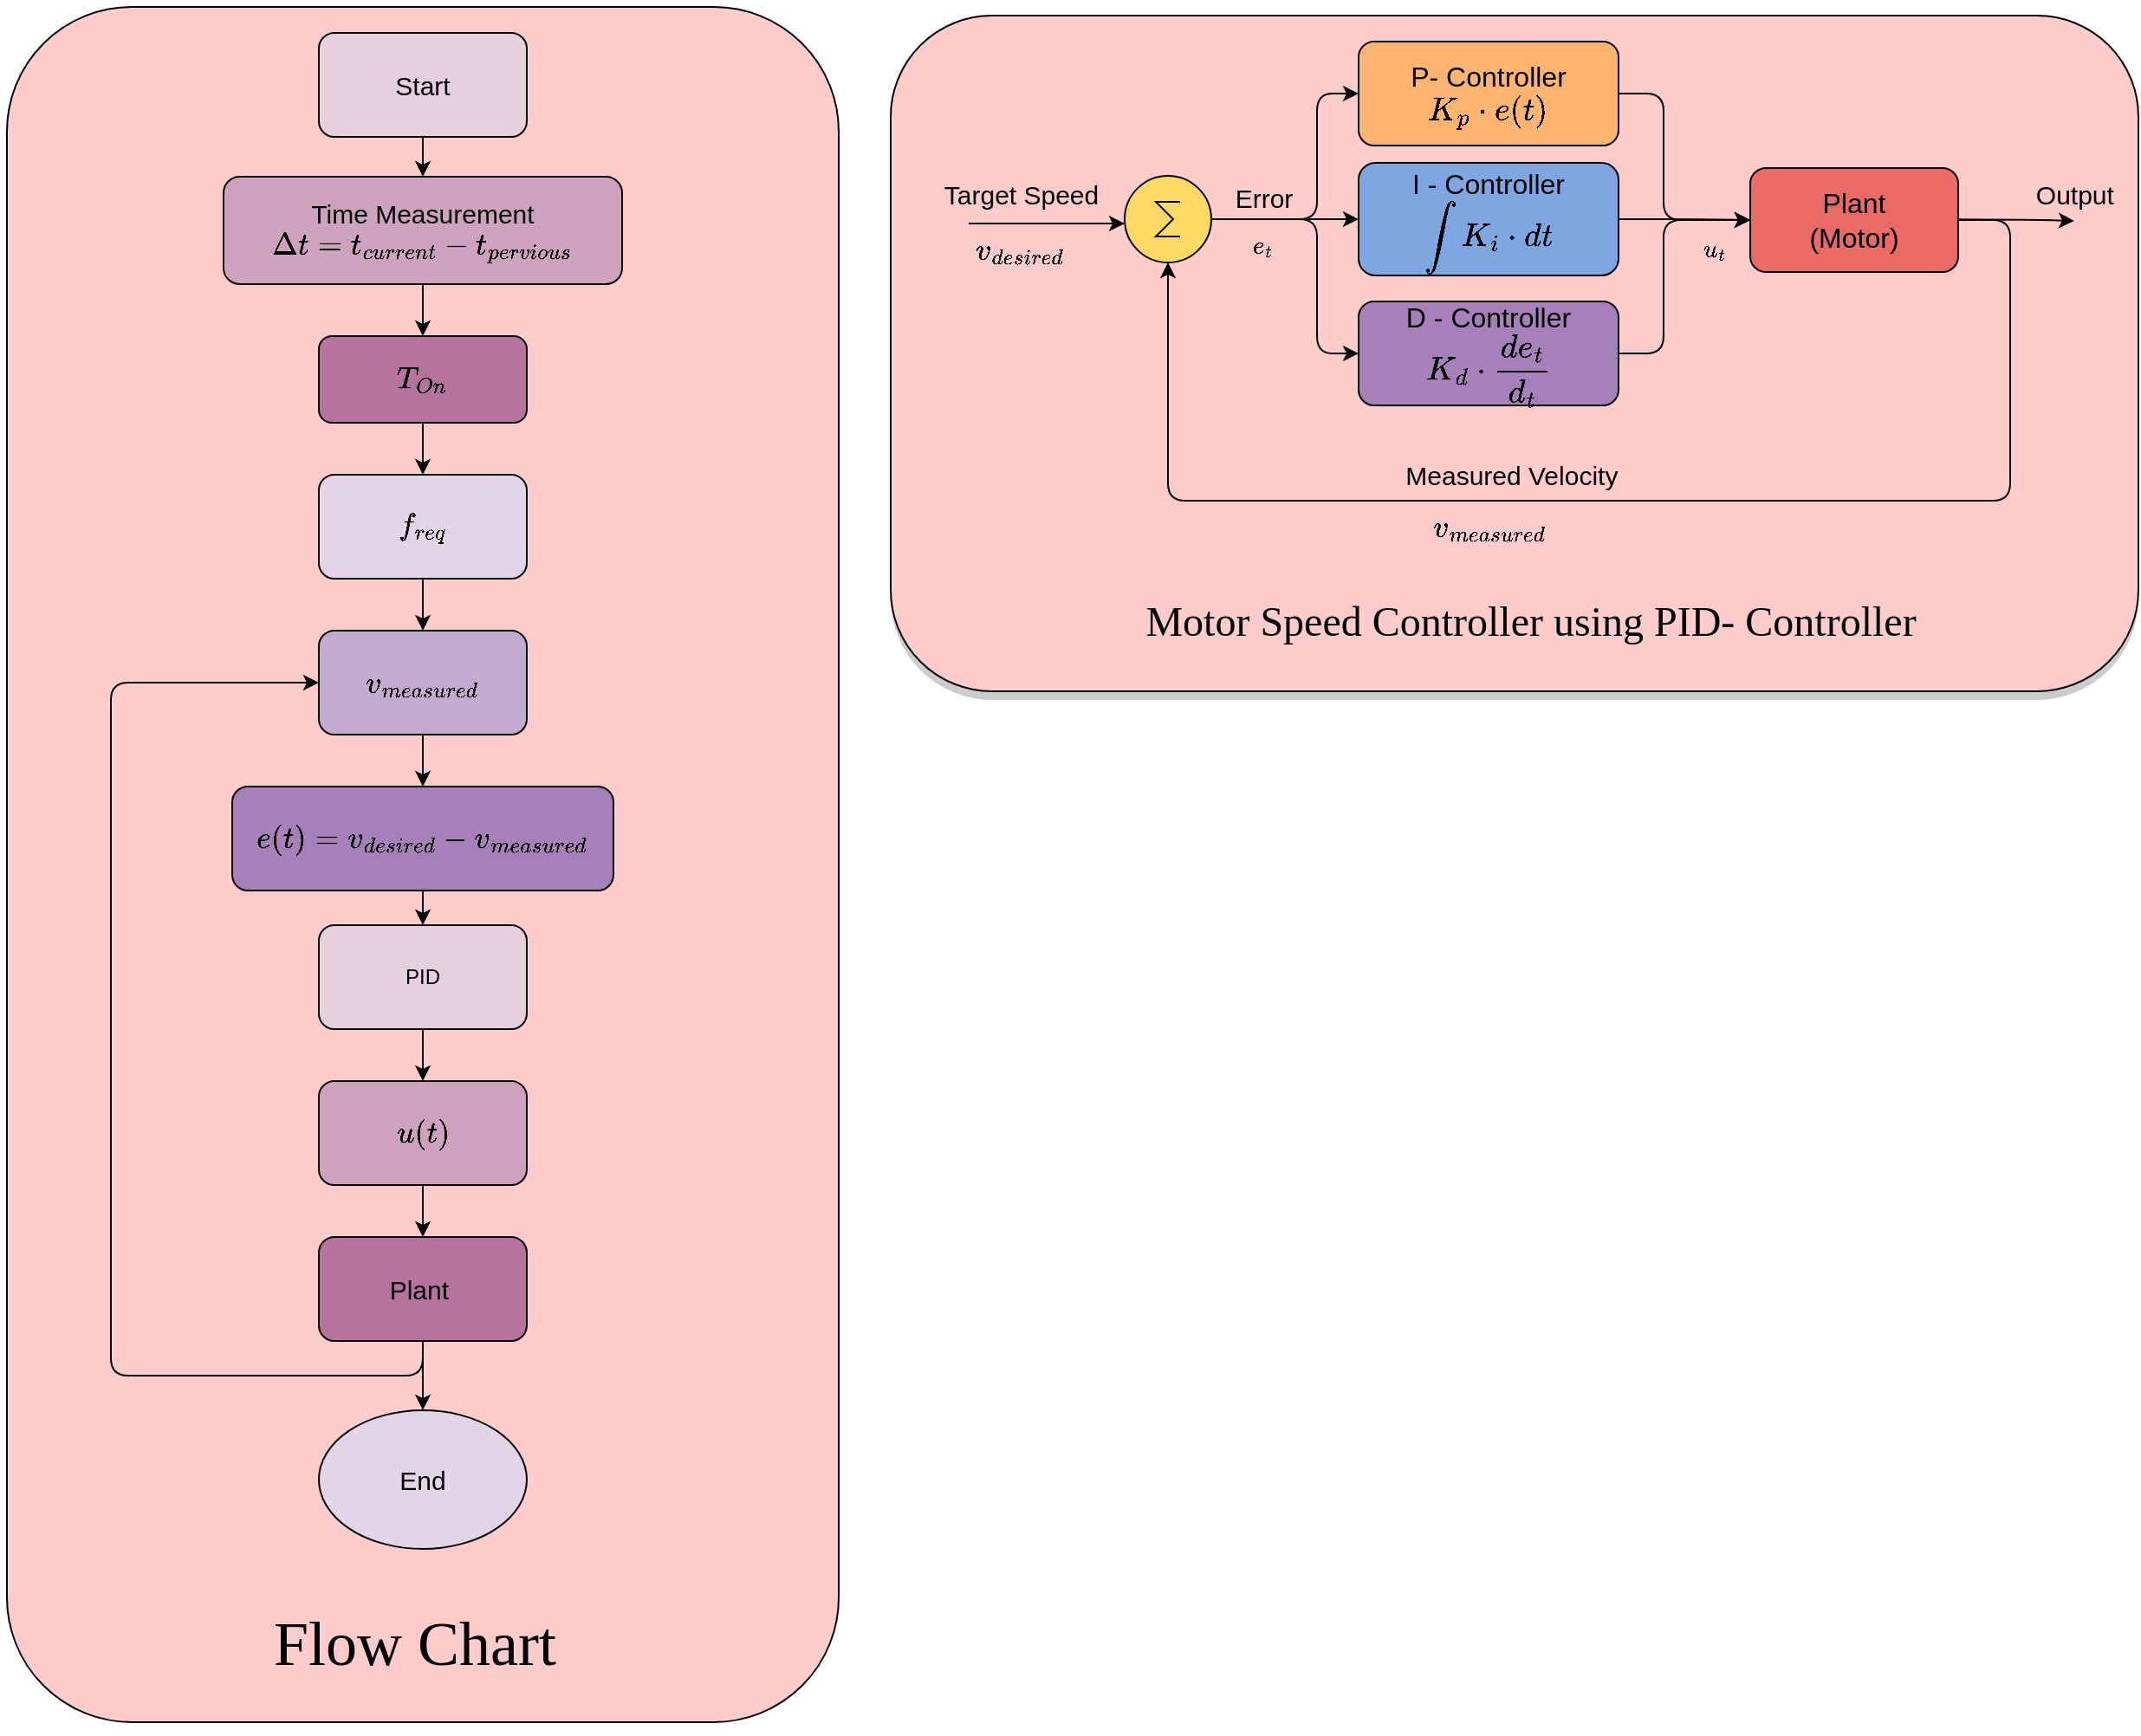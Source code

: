 <mxfile version="21.3.0" type="device">
  <diagram name="Page-1" id="c1PPlRh59tjP9jA4HEjI">
    <mxGraphModel dx="3046" dy="3623" grid="1" gridSize="10" guides="1" tooltips="1" connect="1" arrows="1" fold="1" page="1" pageScale="1" pageWidth="1169" pageHeight="827" math="1" shadow="0">
      <root>
        <mxCell id="0" />
        <mxCell id="1" parent="0" />
        <mxCell id="py1Z9iVonoro-M1jEbM9-35" value="" style="group;rounded=1;fillColor=#CCCCCC;shadow=0;" parent="1" vertex="1" connectable="0">
          <mxGeometry x="1060" y="-1150" width="720" height="390" as="geometry" />
        </mxCell>
        <mxCell id="py1Z9iVonoro-M1jEbM9-34" value="" style="rounded=1;whiteSpace=wrap;html=1;fillColor=#FFCCCC;" parent="py1Z9iVonoro-M1jEbM9-35" vertex="1">
          <mxGeometry y="-5" width="720" height="390" as="geometry" />
        </mxCell>
        <mxCell id="py1Z9iVonoro-M1jEbM9-42" style="edgeStyle=orthogonalEdgeStyle;rounded=1;orthogonalLoop=1;jettySize=auto;html=1;exitX=1;exitY=0.5;exitDx=0;exitDy=0;" parent="py1Z9iVonoro-M1jEbM9-35" source="py1Z9iVonoro-M1jEbM9-1" target="py1Z9iVonoro-M1jEbM9-7" edge="1">
          <mxGeometry relative="1" as="geometry">
            <Array as="points">
              <mxPoint x="446" y="40" />
              <mxPoint x="446" y="113" />
            </Array>
          </mxGeometry>
        </mxCell>
        <mxCell id="py1Z9iVonoro-M1jEbM9-1" value="&lt;font size=&quot;3&quot;&gt;P- Controller&lt;br&gt;`K_p cdot e(t)`&lt;br&gt;&lt;/font&gt;" style="rounded=1;whiteSpace=wrap;html=1;fillColor=#FFB570;" parent="py1Z9iVonoro-M1jEbM9-35" vertex="1">
          <mxGeometry x="270" y="10" width="150" height="60" as="geometry" />
        </mxCell>
        <mxCell id="py1Z9iVonoro-M1jEbM9-7" value="&lt;font size=&quot;3&quot;&gt;Plant&lt;br&gt;(Motor)&lt;br&gt;&lt;/font&gt;" style="rounded=1;whiteSpace=wrap;html=1;fillColor=#EA6B66;" parent="py1Z9iVonoro-M1jEbM9-35" vertex="1">
          <mxGeometry x="496" y="83" width="120" height="60" as="geometry" />
        </mxCell>
        <mxCell id="py1Z9iVonoro-M1jEbM9-44" style="edgeStyle=orthogonalEdgeStyle;rounded=1;orthogonalLoop=1;jettySize=auto;html=1;exitX=1;exitY=0.5;exitDx=0;exitDy=0;exitPerimeter=0;" parent="py1Z9iVonoro-M1jEbM9-35" source="py1Z9iVonoro-M1jEbM9-8" target="py1Z9iVonoro-M1jEbM9-17" edge="1">
          <mxGeometry relative="1" as="geometry" />
        </mxCell>
        <mxCell id="py1Z9iVonoro-M1jEbM9-45" style="edgeStyle=orthogonalEdgeStyle;rounded=1;orthogonalLoop=1;jettySize=auto;html=1;exitX=1;exitY=0.5;exitDx=0;exitDy=0;exitPerimeter=0;entryX=0;entryY=0.5;entryDx=0;entryDy=0;" parent="py1Z9iVonoro-M1jEbM9-35" source="py1Z9iVonoro-M1jEbM9-8" target="py1Z9iVonoro-M1jEbM9-1" edge="1">
          <mxGeometry relative="1" as="geometry">
            <Array as="points">
              <mxPoint x="246" y="113" />
              <mxPoint x="246" y="40" />
            </Array>
          </mxGeometry>
        </mxCell>
        <mxCell id="py1Z9iVonoro-M1jEbM9-46" style="edgeStyle=orthogonalEdgeStyle;rounded=1;orthogonalLoop=1;jettySize=auto;html=1;exitX=1;exitY=0.5;exitDx=0;exitDy=0;exitPerimeter=0;entryX=0;entryY=0.5;entryDx=0;entryDy=0;" parent="py1Z9iVonoro-M1jEbM9-35" source="py1Z9iVonoro-M1jEbM9-8" target="py1Z9iVonoro-M1jEbM9-18" edge="1">
          <mxGeometry relative="1" as="geometry">
            <Array as="points">
              <mxPoint x="246" y="113" />
              <mxPoint x="246" y="190" />
            </Array>
          </mxGeometry>
        </mxCell>
        <mxCell id="py1Z9iVonoro-M1jEbM9-8" value="" style="verticalLabelPosition=bottom;shadow=0;dashed=0;align=center;html=1;verticalAlign=top;shape=mxgraph.electrical.abstract.sum;fillColor=#FFD966;rounded=1;" parent="py1Z9iVonoro-M1jEbM9-35" vertex="1">
          <mxGeometry x="135" y="87.5" width="50" height="50" as="geometry" />
        </mxCell>
        <mxCell id="py1Z9iVonoro-M1jEbM9-25" style="edgeStyle=orthogonalEdgeStyle;rounded=1;orthogonalLoop=1;jettySize=auto;html=1;exitX=1;exitY=0.5;exitDx=0;exitDy=0;entryX=0.5;entryY=1;entryDx=0;entryDy=0;entryPerimeter=0;" parent="py1Z9iVonoro-M1jEbM9-35" source="py1Z9iVonoro-M1jEbM9-7" target="py1Z9iVonoro-M1jEbM9-8" edge="1">
          <mxGeometry relative="1" as="geometry">
            <Array as="points">
              <mxPoint x="646" y="113" />
              <mxPoint x="646" y="275" />
              <mxPoint x="160" y="275" />
            </Array>
          </mxGeometry>
        </mxCell>
        <mxCell id="py1Z9iVonoro-M1jEbM9-40" style="edgeStyle=orthogonalEdgeStyle;rounded=1;orthogonalLoop=1;jettySize=auto;html=1;exitX=1;exitY=0.5;exitDx=0;exitDy=0;entryX=0;entryY=0.5;entryDx=0;entryDy=0;" parent="py1Z9iVonoro-M1jEbM9-35" source="py1Z9iVonoro-M1jEbM9-17" target="py1Z9iVonoro-M1jEbM9-7" edge="1">
          <mxGeometry relative="1" as="geometry" />
        </mxCell>
        <mxCell id="py1Z9iVonoro-M1jEbM9-17" value="&lt;font size=&quot;3&quot;&gt;I - Controller&lt;br&gt;`int K_i cdot dt`&lt;br&gt;&lt;/font&gt;" style="rounded=1;whiteSpace=wrap;html=1;fillColor=#7EA6E0;" parent="py1Z9iVonoro-M1jEbM9-35" vertex="1">
          <mxGeometry x="270" y="80" width="150" height="65" as="geometry" />
        </mxCell>
        <mxCell id="py1Z9iVonoro-M1jEbM9-43" style="edgeStyle=orthogonalEdgeStyle;rounded=1;orthogonalLoop=1;jettySize=auto;html=1;exitX=1;exitY=0.5;exitDx=0;exitDy=0;entryX=0;entryY=0.5;entryDx=0;entryDy=0;" parent="py1Z9iVonoro-M1jEbM9-35" source="py1Z9iVonoro-M1jEbM9-18" target="py1Z9iVonoro-M1jEbM9-7" edge="1">
          <mxGeometry relative="1" as="geometry">
            <Array as="points">
              <mxPoint x="446" y="190" />
              <mxPoint x="446" y="113" />
            </Array>
          </mxGeometry>
        </mxCell>
        <mxCell id="py1Z9iVonoro-M1jEbM9-18" value="&lt;font size=&quot;3&quot;&gt;D - Controller&lt;br&gt;`K_d cdot frac{de_t}{d_t}`&lt;br&gt;&lt;/font&gt;" style="rounded=1;whiteSpace=wrap;html=1;fillColor=#A680B8;" parent="py1Z9iVonoro-M1jEbM9-35" vertex="1">
          <mxGeometry x="270" y="160" width="150" height="60" as="geometry" />
        </mxCell>
        <mxCell id="py1Z9iVonoro-M1jEbM9-26" value="&lt;font style=&quot;font-size: 15px;&quot;&gt;Measured Velocity&amp;nbsp;&lt;/font&gt;" style="text;html=1;align=center;verticalAlign=middle;resizable=0;points=[];autosize=1;strokeColor=none;fillColor=none;rounded=1;" parent="py1Z9iVonoro-M1jEbM9-35" vertex="1">
          <mxGeometry x="285" y="245" width="150" height="30" as="geometry" />
        </mxCell>
        <mxCell id="py1Z9iVonoro-M1jEbM9-27" value="&lt;font style=&quot;font-size: 15px;&quot;&gt;Error&lt;/font&gt;" style="text;html=1;align=center;verticalAlign=middle;resizable=0;points=[];autosize=1;strokeColor=none;fillColor=none;rounded=1;" parent="py1Z9iVonoro-M1jEbM9-35" vertex="1">
          <mxGeometry x="185" y="85" width="60" height="30" as="geometry" />
        </mxCell>
        <mxCell id="py1Z9iVonoro-M1jEbM9-28" value="" style="endArrow=classic;html=1;rounded=1;" parent="py1Z9iVonoro-M1jEbM9-35" edge="1">
          <mxGeometry width="50" height="50" relative="1" as="geometry">
            <mxPoint x="45" y="115" as="sourcePoint" />
            <mxPoint x="135" y="115" as="targetPoint" />
          </mxGeometry>
        </mxCell>
        <mxCell id="py1Z9iVonoro-M1jEbM9-29" value="&lt;font style=&quot;font-size: 15px;&quot;&gt;Target Speed&lt;/font&gt;" style="text;html=1;align=center;verticalAlign=middle;resizable=0;points=[];autosize=1;strokeColor=none;fillColor=none;rounded=1;" parent="py1Z9iVonoro-M1jEbM9-35" vertex="1">
          <mxGeometry x="20" y="83" width="110" height="30" as="geometry" />
        </mxCell>
        <mxCell id="py1Z9iVonoro-M1jEbM9-30" value="" style="endArrow=classic;html=1;rounded=1;exitX=1.014;exitY=0.511;exitDx=0;exitDy=0;exitPerimeter=0;" parent="py1Z9iVonoro-M1jEbM9-35" edge="1">
          <mxGeometry width="50" height="50" relative="1" as="geometry">
            <mxPoint x="615.68" y="112.66" as="sourcePoint" />
            <mxPoint x="683" y="113.5" as="targetPoint" />
            <Array as="points">
              <mxPoint x="664" y="113" />
            </Array>
          </mxGeometry>
        </mxCell>
        <mxCell id="py1Z9iVonoro-M1jEbM9-31" value="&lt;font style=&quot;font-size: 15px;&quot;&gt;Output&amp;nbsp;&lt;/font&gt;" style="text;html=1;align=center;verticalAlign=middle;resizable=0;points=[];autosize=1;strokeColor=none;fillColor=none;rounded=1;" parent="py1Z9iVonoro-M1jEbM9-35" vertex="1">
          <mxGeometry x="650" y="83" width="70" height="30" as="geometry" />
        </mxCell>
        <mxCell id="py1Z9iVonoro-M1jEbM9-32" value="&lt;font face=&quot;Times New Roman&quot; style=&quot;font-size: 24px;&quot;&gt;Motor Speed Controller using PID- Controller&amp;nbsp;&amp;nbsp;&lt;/font&gt;" style="text;html=1;align=center;verticalAlign=middle;resizable=0;points=[];autosize=1;strokeColor=none;fillColor=none;rounded=1;" parent="py1Z9iVonoro-M1jEbM9-35" vertex="1">
          <mxGeometry x="135" y="325" width="480" height="40" as="geometry" />
        </mxCell>
        <mxCell id="py1Z9iVonoro-M1jEbM9-36" value="&lt;font style=&quot;font-size: 15px;&quot;&gt;`v_(desired)`&lt;/font&gt;" style="text;html=1;strokeColor=none;fillColor=none;align=center;verticalAlign=middle;whiteSpace=wrap;rounded=0;" parent="py1Z9iVonoro-M1jEbM9-35" vertex="1">
          <mxGeometry x="45" y="115" width="60" height="30" as="geometry" />
        </mxCell>
        <mxCell id="py1Z9iVonoro-M1jEbM9-37" value="&lt;font style=&quot;font-size: 15px;&quot;&gt;`v_(measured)`&lt;/font&gt;" style="text;html=1;strokeColor=none;fillColor=none;align=center;verticalAlign=middle;whiteSpace=wrap;rounded=0;" parent="py1Z9iVonoro-M1jEbM9-35" vertex="1">
          <mxGeometry x="316" y="275" width="60" height="30" as="geometry" />
        </mxCell>
        <mxCell id="py1Z9iVonoro-M1jEbM9-47" value="`e_t`" style="text;html=1;strokeColor=none;fillColor=none;align=center;verticalAlign=middle;whiteSpace=wrap;rounded=0;" parent="py1Z9iVonoro-M1jEbM9-35" vertex="1">
          <mxGeometry x="185" y="113" width="60" height="30" as="geometry" />
        </mxCell>
        <mxCell id="py1Z9iVonoro-M1jEbM9-48" value="`u_t`" style="text;html=1;strokeColor=none;fillColor=none;align=center;verticalAlign=middle;whiteSpace=wrap;rounded=0;" parent="py1Z9iVonoro-M1jEbM9-35" vertex="1">
          <mxGeometry x="446" y="115" width="60" height="30" as="geometry" />
        </mxCell>
        <mxCell id="py1Z9iVonoro-M1jEbM9-78" value="" style="group;shadow=1;" parent="1" vertex="1" connectable="0">
          <mxGeometry x="550" y="-1160" width="480" height="990" as="geometry" />
        </mxCell>
        <mxCell id="py1Z9iVonoro-M1jEbM9-74" value="" style="rounded=1;whiteSpace=wrap;html=1;fillColor=#FFCCCC;" parent="py1Z9iVonoro-M1jEbM9-78" vertex="1">
          <mxGeometry width="480" height="990" as="geometry" />
        </mxCell>
        <mxCell id="py1Z9iVonoro-M1jEbM9-52" value="&lt;font style=&quot;font-size: 15px;&quot;&gt;Start&lt;/font&gt;" style="rounded=1;whiteSpace=wrap;html=1;fillColor=#E6D0DE;" parent="py1Z9iVonoro-M1jEbM9-78" vertex="1">
          <mxGeometry x="180" y="15" width="120" height="60" as="geometry" />
        </mxCell>
        <mxCell id="py1Z9iVonoro-M1jEbM9-53" value="&lt;font style=&quot;font-size: 15px;&quot;&gt;Time&amp;nbsp;Measurement&lt;br&gt;`Deltat = t_(current) - t_(pervious)`&lt;/font&gt;" style="rounded=1;whiteSpace=wrap;html=1;fillColor=#CDA2BE;" parent="py1Z9iVonoro-M1jEbM9-78" vertex="1">
          <mxGeometry x="125" y="98" width="230" height="62" as="geometry" />
        </mxCell>
        <mxCell id="py1Z9iVonoro-M1jEbM9-59" style="edgeStyle=orthogonalEdgeStyle;rounded=1;orthogonalLoop=1;jettySize=auto;html=1;exitX=0.5;exitY=1;exitDx=0;exitDy=0;entryX=0.5;entryY=0;entryDx=0;entryDy=0;" parent="py1Z9iVonoro-M1jEbM9-78" source="py1Z9iVonoro-M1jEbM9-52" target="py1Z9iVonoro-M1jEbM9-53" edge="1">
          <mxGeometry relative="1" as="geometry" />
        </mxCell>
        <mxCell id="py1Z9iVonoro-M1jEbM9-56" value="&lt;font style=&quot;font-size: 15px;&quot;&gt;`T_(On)`&lt;/font&gt;" style="rounded=1;whiteSpace=wrap;html=1;fillColor=#B5739D;" parent="py1Z9iVonoro-M1jEbM9-78" vertex="1">
          <mxGeometry x="180" y="190" width="120" height="50" as="geometry" />
        </mxCell>
        <mxCell id="py1Z9iVonoro-M1jEbM9-60" style="edgeStyle=orthogonalEdgeStyle;rounded=1;orthogonalLoop=1;jettySize=auto;html=1;exitX=0.5;exitY=1;exitDx=0;exitDy=0;entryX=0.5;entryY=0;entryDx=0;entryDy=0;" parent="py1Z9iVonoro-M1jEbM9-78" source="py1Z9iVonoro-M1jEbM9-53" target="py1Z9iVonoro-M1jEbM9-56" edge="1">
          <mxGeometry relative="1" as="geometry" />
        </mxCell>
        <mxCell id="py1Z9iVonoro-M1jEbM9-57" value="&lt;font style=&quot;font-size: 15px;&quot;&gt;`f_(req)`&lt;/font&gt;" style="rounded=1;whiteSpace=wrap;html=1;fillColor=#E1D5E7;" parent="py1Z9iVonoro-M1jEbM9-78" vertex="1">
          <mxGeometry x="180" y="270" width="120" height="60" as="geometry" />
        </mxCell>
        <mxCell id="py1Z9iVonoro-M1jEbM9-61" value="" style="edgeStyle=orthogonalEdgeStyle;rounded=1;orthogonalLoop=1;jettySize=auto;html=1;" parent="py1Z9iVonoro-M1jEbM9-78" source="py1Z9iVonoro-M1jEbM9-56" target="py1Z9iVonoro-M1jEbM9-57" edge="1">
          <mxGeometry relative="1" as="geometry" />
        </mxCell>
        <mxCell id="py1Z9iVonoro-M1jEbM9-58" value="&lt;font style=&quot;font-size: 15px;&quot;&gt;`v_(measured)`&lt;/font&gt;" style="whiteSpace=wrap;html=1;rounded=1;fillColor=#C3ABD0;" parent="py1Z9iVonoro-M1jEbM9-78" vertex="1">
          <mxGeometry x="180" y="360" width="120" height="60" as="geometry" />
        </mxCell>
        <mxCell id="py1Z9iVonoro-M1jEbM9-62" value="" style="edgeStyle=orthogonalEdgeStyle;rounded=1;orthogonalLoop=1;jettySize=auto;html=1;" parent="py1Z9iVonoro-M1jEbM9-78" source="py1Z9iVonoro-M1jEbM9-57" target="py1Z9iVonoro-M1jEbM9-58" edge="1">
          <mxGeometry relative="1" as="geometry" />
        </mxCell>
        <mxCell id="py1Z9iVonoro-M1jEbM9-63" value="&lt;font style=&quot;font-size: 15px;&quot;&gt;`e(t)= v_(desired) - v_(measured)`&lt;/font&gt;" style="whiteSpace=wrap;html=1;rounded=1;fillColor=#A680B8;" parent="py1Z9iVonoro-M1jEbM9-78" vertex="1">
          <mxGeometry x="130" y="450" width="220" height="60" as="geometry" />
        </mxCell>
        <mxCell id="py1Z9iVonoro-M1jEbM9-64" value="" style="edgeStyle=orthogonalEdgeStyle;rounded=1;orthogonalLoop=1;jettySize=auto;html=1;" parent="py1Z9iVonoro-M1jEbM9-78" source="py1Z9iVonoro-M1jEbM9-58" target="py1Z9iVonoro-M1jEbM9-63" edge="1">
          <mxGeometry relative="1" as="geometry" />
        </mxCell>
        <mxCell id="py1Z9iVonoro-M1jEbM9-65" value="PID" style="whiteSpace=wrap;html=1;rounded=1;fillColor=#E6D0DE;" parent="py1Z9iVonoro-M1jEbM9-78" vertex="1">
          <mxGeometry x="180" y="530" width="120" height="60" as="geometry" />
        </mxCell>
        <mxCell id="py1Z9iVonoro-M1jEbM9-66" value="" style="edgeStyle=orthogonalEdgeStyle;rounded=1;orthogonalLoop=1;jettySize=auto;html=1;" parent="py1Z9iVonoro-M1jEbM9-78" source="py1Z9iVonoro-M1jEbM9-63" target="py1Z9iVonoro-M1jEbM9-65" edge="1">
          <mxGeometry relative="1" as="geometry" />
        </mxCell>
        <mxCell id="py1Z9iVonoro-M1jEbM9-67" value="&lt;font style=&quot;font-size: 15px;&quot;&gt;`u(t)`&lt;/font&gt;" style="whiteSpace=wrap;html=1;rounded=1;fillColor=#CDA2BE;" parent="py1Z9iVonoro-M1jEbM9-78" vertex="1">
          <mxGeometry x="180" y="620" width="120" height="60" as="geometry" />
        </mxCell>
        <mxCell id="py1Z9iVonoro-M1jEbM9-68" value="" style="edgeStyle=orthogonalEdgeStyle;rounded=1;orthogonalLoop=1;jettySize=auto;html=1;" parent="py1Z9iVonoro-M1jEbM9-78" source="py1Z9iVonoro-M1jEbM9-65" target="py1Z9iVonoro-M1jEbM9-67" edge="1">
          <mxGeometry relative="1" as="geometry" />
        </mxCell>
        <mxCell id="py1Z9iVonoro-M1jEbM9-71" style="edgeStyle=orthogonalEdgeStyle;rounded=1;orthogonalLoop=1;jettySize=auto;html=1;exitX=0.5;exitY=1;exitDx=0;exitDy=0;entryX=0;entryY=0.5;entryDx=0;entryDy=0;" parent="py1Z9iVonoro-M1jEbM9-78" source="py1Z9iVonoro-M1jEbM9-69" target="py1Z9iVonoro-M1jEbM9-58" edge="1">
          <mxGeometry relative="1" as="geometry">
            <mxPoint x="80" y="550" as="targetPoint" />
            <Array as="points">
              <mxPoint x="240" y="790" />
              <mxPoint x="60" y="790" />
              <mxPoint x="60" y="390" />
            </Array>
          </mxGeometry>
        </mxCell>
        <mxCell id="py1Z9iVonoro-M1jEbM9-69" value="&lt;font style=&quot;font-size: 15px;&quot;&gt;Plant&amp;nbsp;&lt;/font&gt;" style="whiteSpace=wrap;html=1;rounded=1;fillColor=#B5739D;" parent="py1Z9iVonoro-M1jEbM9-78" vertex="1">
          <mxGeometry x="180" y="710" width="120" height="60" as="geometry" />
        </mxCell>
        <mxCell id="py1Z9iVonoro-M1jEbM9-70" value="" style="edgeStyle=orthogonalEdgeStyle;rounded=1;orthogonalLoop=1;jettySize=auto;html=1;" parent="py1Z9iVonoro-M1jEbM9-78" source="py1Z9iVonoro-M1jEbM9-67" target="py1Z9iVonoro-M1jEbM9-69" edge="1">
          <mxGeometry relative="1" as="geometry" />
        </mxCell>
        <mxCell id="py1Z9iVonoro-M1jEbM9-72" value="&lt;font style=&quot;font-size: 15px;&quot;&gt;End&lt;/font&gt;" style="ellipse;whiteSpace=wrap;html=1;rounded=1;fillColor=#E1D5E7;" parent="py1Z9iVonoro-M1jEbM9-78" vertex="1">
          <mxGeometry x="180" y="810" width="120" height="80" as="geometry" />
        </mxCell>
        <mxCell id="py1Z9iVonoro-M1jEbM9-73" value="" style="edgeStyle=orthogonalEdgeStyle;rounded=1;orthogonalLoop=1;jettySize=auto;html=1;" parent="py1Z9iVonoro-M1jEbM9-78" source="py1Z9iVonoro-M1jEbM9-69" target="py1Z9iVonoro-M1jEbM9-72" edge="1">
          <mxGeometry relative="1" as="geometry" />
        </mxCell>
        <mxCell id="py1Z9iVonoro-M1jEbM9-77" value="&lt;font style=&quot;font-size: 36px;&quot; face=&quot;Times New Roman&quot;&gt;Flow Chart&amp;nbsp;&lt;/font&gt;" style="text;html=1;strokeColor=none;fillColor=none;align=center;verticalAlign=middle;whiteSpace=wrap;rounded=0;" parent="py1Z9iVonoro-M1jEbM9-78" vertex="1">
          <mxGeometry x="150" y="930" width="180" height="30" as="geometry" />
        </mxCell>
      </root>
    </mxGraphModel>
  </diagram>
</mxfile>
